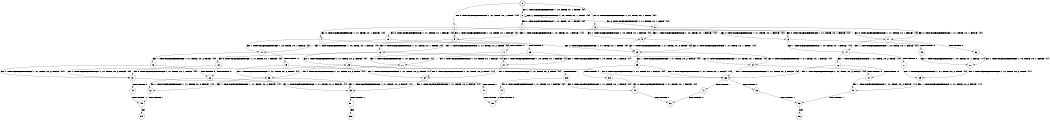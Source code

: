 digraph BCG {
size = "7, 10.5";
center = TRUE;
node [shape = circle];
0 [peripheries = 2];
0 -> 1 [label = "EX !0 !ATOMIC_EXCH_BRANCH (1, +1, TRUE, +0, 1, TRUE) !{0}"];
0 -> 2 [label = "EX !1 !ATOMIC_EXCH_BRANCH (1, +0, TRUE, +0, 1, TRUE) !{0}"];
0 -> 3 [label = "EX !0 !ATOMIC_EXCH_BRANCH (1, +1, TRUE, +0, 1, TRUE) !{0}"];
1 -> 4 [label = "EX !0 !ATOMIC_EXCH_BRANCH (1, +1, TRUE, +0, 1, FALSE) !{0}"];
1 -> 5 [label = "EX !1 !ATOMIC_EXCH_BRANCH (1, +0, TRUE, +0, 1, FALSE) !{0}"];
1 -> 6 [label = "EX !0 !ATOMIC_EXCH_BRANCH (1, +1, TRUE, +0, 1, FALSE) !{0}"];
2 -> 2 [label = "EX !1 !ATOMIC_EXCH_BRANCH (1, +0, TRUE, +0, 1, TRUE) !{0}"];
2 -> 7 [label = "EX !0 !ATOMIC_EXCH_BRANCH (1, +1, TRUE, +0, 1, TRUE) !{0}"];
2 -> 8 [label = "EX !0 !ATOMIC_EXCH_BRANCH (1, +1, TRUE, +0, 1, TRUE) !{0}"];
3 -> 9 [label = "EX !1 !ATOMIC_EXCH_BRANCH (1, +0, TRUE, +0, 1, FALSE) !{0}"];
3 -> 6 [label = "EX !0 !ATOMIC_EXCH_BRANCH (1, +1, TRUE, +0, 1, FALSE) !{0}"];
4 -> 10 [label = "EX !1 !ATOMIC_EXCH_BRANCH (1, +0, TRUE, +0, 1, FALSE) !{0}"];
4 -> 11 [label = "TERMINATE !0"];
5 -> 12 [label = "EX !0 !ATOMIC_EXCH_BRANCH (1, +1, TRUE, +0, 1, TRUE) !{0}"];
5 -> 12 [label = "EX !1 !ATOMIC_EXCH_BRANCH (1, +1, TRUE, +0, 2, TRUE) !{0}"];
5 -> 13 [label = "EX !0 !ATOMIC_EXCH_BRANCH (1, +1, TRUE, +0, 1, TRUE) !{0}"];
6 -> 14 [label = "EX !1 !ATOMIC_EXCH_BRANCH (1, +0, TRUE, +0, 1, FALSE) !{0}"];
6 -> 15 [label = "TERMINATE !0"];
7 -> 16 [label = "EX !0 !ATOMIC_EXCH_BRANCH (1, +1, TRUE, +0, 1, FALSE) !{0}"];
7 -> 5 [label = "EX !1 !ATOMIC_EXCH_BRANCH (1, +0, TRUE, +0, 1, FALSE) !{0}"];
7 -> 17 [label = "EX !0 !ATOMIC_EXCH_BRANCH (1, +1, TRUE, +0, 1, FALSE) !{0}"];
8 -> 9 [label = "EX !1 !ATOMIC_EXCH_BRANCH (1, +0, TRUE, +0, 1, FALSE) !{0}"];
8 -> 17 [label = "EX !0 !ATOMIC_EXCH_BRANCH (1, +1, TRUE, +0, 1, FALSE) !{0}"];
9 -> 13 [label = "EX !1 !ATOMIC_EXCH_BRANCH (1, +1, TRUE, +0, 2, TRUE) !{0}"];
9 -> 13 [label = "EX !0 !ATOMIC_EXCH_BRANCH (1, +1, TRUE, +0, 1, TRUE) !{0}"];
10 -> 18 [label = "EX !1 !ATOMIC_EXCH_BRANCH (1, +1, TRUE, +0, 2, TRUE) !{0}"];
10 -> 19 [label = "TERMINATE !0"];
11 -> 20 [label = "EX !1 !ATOMIC_EXCH_BRANCH (1, +0, TRUE, +0, 1, FALSE) !{1}"];
11 -> 21 [label = "EX !1 !ATOMIC_EXCH_BRANCH (1, +0, TRUE, +0, 1, FALSE) !{1}"];
12 -> 22 [label = "EX !0 !ATOMIC_EXCH_BRANCH (1, +1, TRUE, +0, 1, FALSE) !{0}"];
12 -> 23 [label = "EX !1 !ATOMIC_EXCH_BRANCH (1, +1, TRUE, +0, 2, FALSE) !{0}"];
12 -> 24 [label = "EX !0 !ATOMIC_EXCH_BRANCH (1, +1, TRUE, +0, 1, FALSE) !{0}"];
13 -> 25 [label = "EX !1 !ATOMIC_EXCH_BRANCH (1, +1, TRUE, +0, 2, FALSE) !{0}"];
13 -> 24 [label = "EX !0 !ATOMIC_EXCH_BRANCH (1, +1, TRUE, +0, 1, FALSE) !{0}"];
14 -> 26 [label = "EX !1 !ATOMIC_EXCH_BRANCH (1, +1, TRUE, +0, 2, TRUE) !{0}"];
14 -> 27 [label = "TERMINATE !0"];
15 -> 28 [label = "EX !1 !ATOMIC_EXCH_BRANCH (1, +0, TRUE, +0, 1, FALSE) !{1}"];
16 -> 10 [label = "EX !1 !ATOMIC_EXCH_BRANCH (1, +0, TRUE, +0, 1, FALSE) !{0}"];
16 -> 29 [label = "TERMINATE !0"];
17 -> 14 [label = "EX !1 !ATOMIC_EXCH_BRANCH (1, +0, TRUE, +0, 1, FALSE) !{0}"];
17 -> 30 [label = "TERMINATE !0"];
18 -> 31 [label = "EX !1 !ATOMIC_EXCH_BRANCH (1, +1, TRUE, +0, 2, FALSE) !{0}"];
18 -> 32 [label = "TERMINATE !0"];
19 -> 33 [label = "EX !1 !ATOMIC_EXCH_BRANCH (1, +1, TRUE, +0, 2, TRUE) !{1}"];
19 -> 34 [label = "EX !1 !ATOMIC_EXCH_BRANCH (1, +1, TRUE, +0, 2, TRUE) !{1}"];
20 -> 33 [label = "EX !1 !ATOMIC_EXCH_BRANCH (1, +1, TRUE, +0, 2, TRUE) !{1}"];
20 -> 34 [label = "EX !1 !ATOMIC_EXCH_BRANCH (1, +1, TRUE, +0, 2, TRUE) !{1}"];
21 -> 34 [label = "EX !1 !ATOMIC_EXCH_BRANCH (1, +1, TRUE, +0, 2, TRUE) !{1}"];
22 -> 31 [label = "EX !1 !ATOMIC_EXCH_BRANCH (1, +1, TRUE, +0, 2, FALSE) !{0}"];
22 -> 32 [label = "TERMINATE !0"];
23 -> 31 [label = "EX !0 !ATOMIC_EXCH_BRANCH (1, +1, TRUE, +0, 1, FALSE) !{0}"];
23 -> 35 [label = "TERMINATE !1"];
23 -> 36 [label = "EX !0 !ATOMIC_EXCH_BRANCH (1, +1, TRUE, +0, 1, FALSE) !{0}"];
24 -> 36 [label = "EX !1 !ATOMIC_EXCH_BRANCH (1, +1, TRUE, +0, 2, FALSE) !{0}"];
24 -> 37 [label = "TERMINATE !0"];
25 -> 38 [label = "TERMINATE !1"];
25 -> 36 [label = "EX !0 !ATOMIC_EXCH_BRANCH (1, +1, TRUE, +0, 1, FALSE) !{0}"];
26 -> 36 [label = "EX !1 !ATOMIC_EXCH_BRANCH (1, +1, TRUE, +0, 2, FALSE) !{0}"];
26 -> 37 [label = "TERMINATE !0"];
27 -> 39 [label = "EX !1 !ATOMIC_EXCH_BRANCH (1, +1, TRUE, +0, 2, TRUE) !{1}"];
28 -> 39 [label = "EX !1 !ATOMIC_EXCH_BRANCH (1, +1, TRUE, +0, 2, TRUE) !{1}"];
29 -> 20 [label = "EX !1 !ATOMIC_EXCH_BRANCH (1, +0, TRUE, +0, 1, FALSE) !{1}"];
29 -> 21 [label = "EX !1 !ATOMIC_EXCH_BRANCH (1, +0, TRUE, +0, 1, FALSE) !{1}"];
30 -> 28 [label = "EX !1 !ATOMIC_EXCH_BRANCH (1, +0, TRUE, +0, 1, FALSE) !{1}"];
31 -> 40 [label = "TERMINATE !0"];
31 -> 41 [label = "TERMINATE !1"];
32 -> 42 [label = "EX !1 !ATOMIC_EXCH_BRANCH (1, +1, TRUE, +0, 2, FALSE) !{1}"];
32 -> 43 [label = "EX !1 !ATOMIC_EXCH_BRANCH (1, +1, TRUE, +0, 2, FALSE) !{1}"];
33 -> 42 [label = "EX !1 !ATOMIC_EXCH_BRANCH (1, +1, TRUE, +0, 2, FALSE) !{1}"];
33 -> 43 [label = "EX !1 !ATOMIC_EXCH_BRANCH (1, +1, TRUE, +0, 2, FALSE) !{1}"];
34 -> 43 [label = "EX !1 !ATOMIC_EXCH_BRANCH (1, +1, TRUE, +0, 2, FALSE) !{1}"];
35 -> 44 [label = "EX !0 !ATOMIC_EXCH_BRANCH (1, +1, TRUE, +0, 1, FALSE) !{0}"];
35 -> 45 [label = "EX !0 !ATOMIC_EXCH_BRANCH (1, +1, TRUE, +0, 1, FALSE) !{0}"];
36 -> 46 [label = "TERMINATE !0"];
36 -> 47 [label = "TERMINATE !1"];
37 -> 48 [label = "EX !1 !ATOMIC_EXCH_BRANCH (1, +1, TRUE, +0, 2, FALSE) !{1}"];
38 -> 45 [label = "EX !0 !ATOMIC_EXCH_BRANCH (1, +1, TRUE, +0, 1, FALSE) !{0}"];
39 -> 48 [label = "EX !1 !ATOMIC_EXCH_BRANCH (1, +1, TRUE, +0, 2, FALSE) !{1}"];
40 -> 49 [label = "TERMINATE !1"];
41 -> 50 [label = "TERMINATE !0"];
42 -> 49 [label = "TERMINATE !1"];
43 -> 51 [label = "TERMINATE !1"];
44 -> 50 [label = "TERMINATE !0"];
45 -> 52 [label = "TERMINATE !0"];
46 -> 53 [label = "TERMINATE !1"];
47 -> 52 [label = "TERMINATE !0"];
48 -> 53 [label = "TERMINATE !1"];
49 -> 54 [label = "exit"];
51 -> 55 [label = "exit"];
53 -> 56 [label = "exit"];
}

